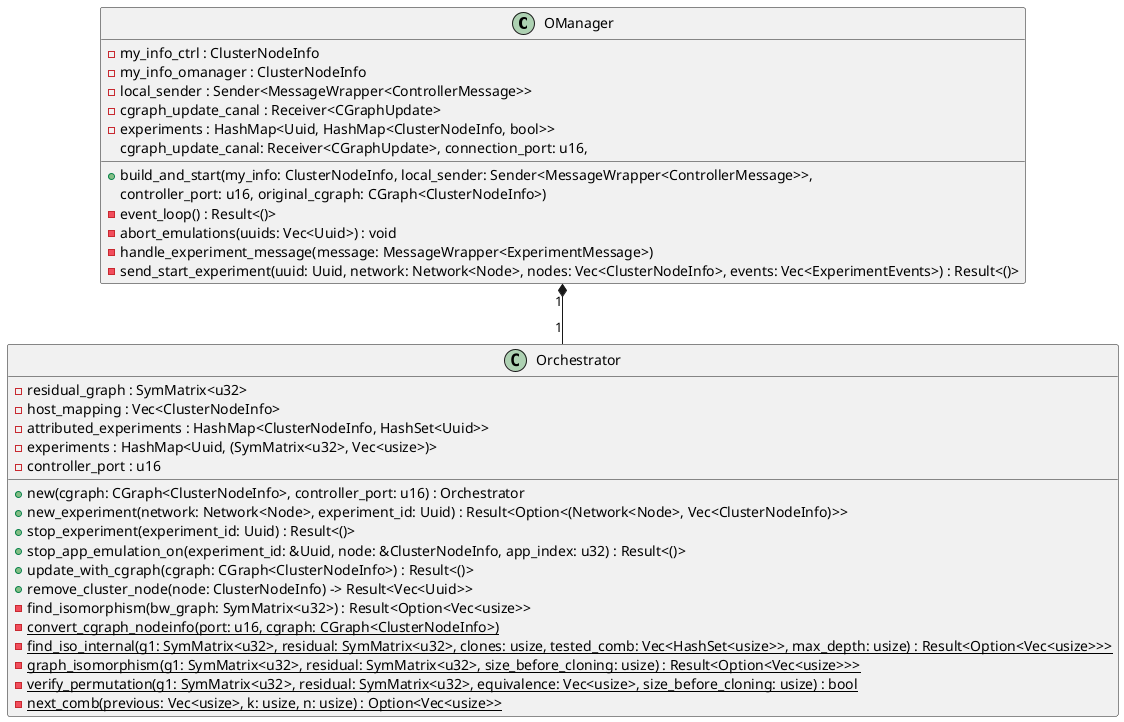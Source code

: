 @startuml

class OManager {
    -my_info_ctrl : ClusterNodeInfo
    -my_info_omanager : ClusterNodeInfo
    -local_sender : Sender<MessageWrapper<ControllerMessage>>
    -cgraph_update_canal : Receiver<CGraphUpdate>
    -experiments : HashMap<Uuid, HashMap<ClusterNodeInfo, bool>>
    +build_and_start(my_info: ClusterNodeInfo, local_sender: Sender<MessageWrapper<ControllerMessage>>,
                      cgraph_update_canal: Receiver<CGraphUpdate>, connection_port: u16,
                        controller_port: u16, original_cgraph: CGraph<ClusterNodeInfo>)
    -event_loop() : Result<()>
    -abort_emulations(uuids: Vec<Uuid>) : void
    -handle_experiment_message(message: MessageWrapper<ExperimentMessage>)
    -send_start_experiment(uuid: Uuid, network: Network<Node>, nodes: Vec<ClusterNodeInfo>, events: Vec<ExperimentEvents>) : Result<()>
}

class Orchestrator {
    -residual_graph : SymMatrix<u32>
    -host_mapping : Vec<ClusterNodeInfo>
    -attributed_experiments : HashMap<ClusterNodeInfo, HashSet<Uuid>>
    -{field} experiments : HashMap<Uuid, (SymMatrix<u32>, Vec<usize>)>
    -controller_port : u16

    +new(cgraph: CGraph<ClusterNodeInfo>, controller_port: u16) : Orchestrator
    +new_experiment(network: Network<Node>, experiment_id: Uuid) : Result<Option<(Network<Node>, Vec<ClusterNodeInfo)>>
    +stop_experiment(experiment_id: Uuid) : Result<()>
    +stop_app_emulation_on(experiment_id: &Uuid, node: &ClusterNodeInfo, app_index: u32) : Result<()>
    +update_with_cgraph(cgraph: CGraph<ClusterNodeInfo>) : Result<()>
    +remove_cluster_node(node: ClusterNodeInfo) -> Result<Vec<Uuid>>
    -find_isomorphism(bw_graph: SymMatrix<u32>) : Result<Option<Vec<usize>>
    -{static} convert_cgraph_nodeinfo(port: u16, cgraph: CGraph<ClusterNodeInfo>)
    -{static} find_iso_internal(g1: SymMatrix<u32>, residual: SymMatrix<u32>, clones: usize, tested_comb: Vec<HashSet<usize>>, max_depth: usize) : Result<Option<Vec<usize>>>
    -{static} graph_isomorphism(g1: SymMatrix<u32>, residual: SymMatrix<u32>, size_before_cloning: usize) : Result<Option<Vec<usize>>>
    -{static} verify_permutation(g1: SymMatrix<u32>, residual: SymMatrix<u32>, equivalence: Vec<usize>, size_before_cloning: usize) : bool
    -{static} next_comb(previous: Vec<usize>, k: usize, n: usize) : Option<Vec<usize>>
}

OManager "1" *-- "1" Orchestrator

@enduml
